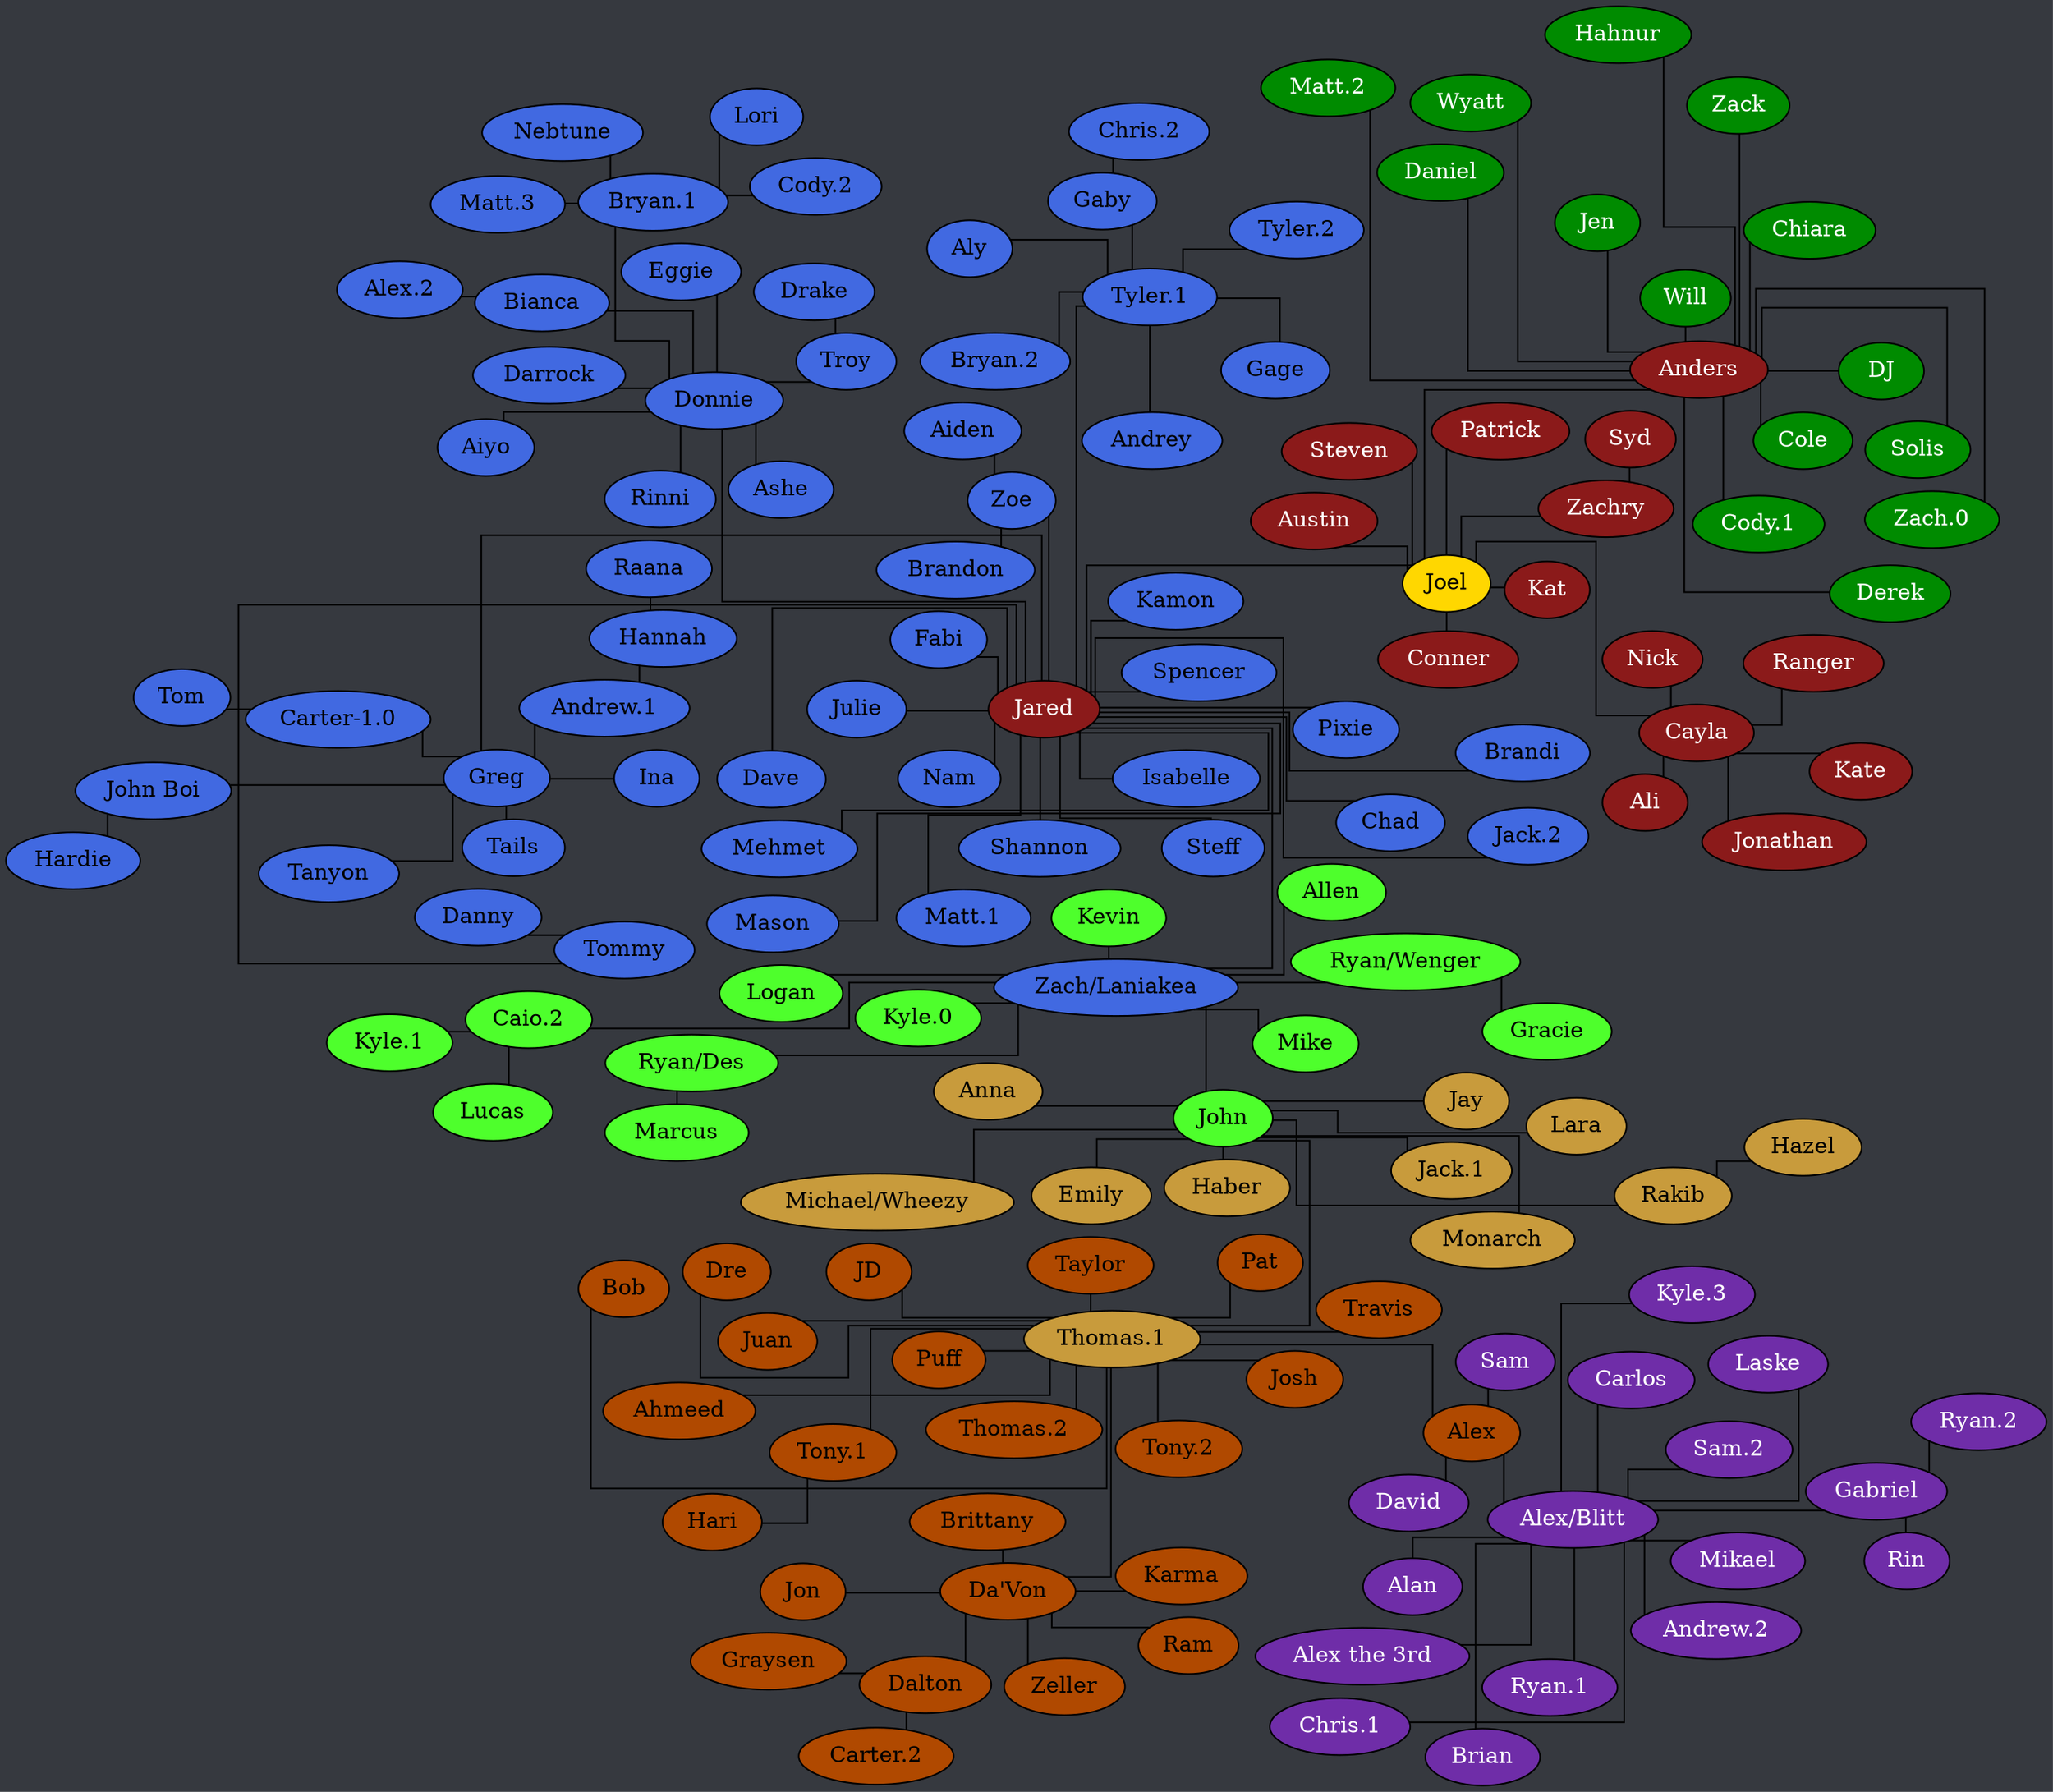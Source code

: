 strict graph {
	// Layout Configuration
	layout = neato;
	dpi = 200;
	epsilon = 0.01;
	mode = major;
	model = subset;
	overlap = false;
	splines = ortho;
	start = rand;

	// Visual Configuration
	graph [ truecolor=true bgcolor="#36393f" ];
	node [ style=filled fillcolor="gray" fontcolor="black" ];

	subgraph "Joel" {
		node [ style=filled fillcolor="firebrick4" fontcolor="white" ];
		Joel [ style=filled fillcolor="gold" fontcolor="black" ];

		Cayla -- Ali;
		Cayla -- Jonathan;
		Cayla -- Kate;
		Cayla -- Nick;
		Cayla -- Ranger;
		Joel -- Anders;
		Joel -- Austin;
		Joel -- Cayla;
		Joel -- Conner;
		Joel -- Jared;
		Joel -- Kat;
		Joel -- Patrick;
		Joel -- Steven;
		Joel -- Zachry;
		Zachry -- Syd;
	}

	subgraph "Anders" {
		node [ style=filled fillcolor="green4" fontcolor="white" ];
		// Anders [ style=filled fillcolor="green4" fontcolor="white" ];

		Anders -- Chiara;
		Anders -- "Cody.1";
		Anders -- Cole;
		Anders -- Daniel;
		Anders -- Derek;
		Anders -- DJ;
		Anders -- Hahnur;
		Anders -- Jen;
		Anders -- "Matt.2";
		Anders -- Solis;
		Anders -- Will;
		Anders -- Wyatt;
		Anders -- "Zach.0";
		Anders -- Zack;
	}

	subgraph "Jared" {
		node [ style=filled fillcolor="royalblue" fontcolor="black" ];
		// Jared [ style=filled fillcolor="royalblue" fontcolor="black" ];

		"Andrew.1" -- Hannah;
		Bianca -- "Alex.2";
		"Bryan.1" -- "Cody.2";
		"Bryan.1" -- Lori;
		"Bryan.1" -- "Matt.3";
		"Bryan.1" -- Nebtune;
		"Carter-1.0" -- Tom;
		Donnie -- Aiyo;
		Donnie -- Ashe;
		Donnie -- Bianca;
		Donnie -- "Bryan.1";
		Donnie -- Darrock;
		Donnie -- Eggie;
		Donnie -- Rinni;
		Donnie -- Troy;
		Gaby -- "Chris.2";
		Greg -- "Andrew.1";
		Greg -- "Carter-1.0";
		Greg -- Ina;
		Greg -- "John Boi";
		Greg -- Tails;
		Greg -- Tanyon;
		Hannah -- Raana;
		Jared -- Brandi;
		Jared -- Chad;
		Jared -- Dave;
		Jared -- Donnie;
		Jared -- Fabi;
		Jared -- Greg;
		Jared -- Isabelle;
		Jared -- "Jack.2";
		Jared -- Julie;
		Jared -- Kamon;
		Jared -- Mason;
		Jared -- "Matt.1";
		Jared -- Mehmet;
		Jared -- Nam;
		Jared -- Pixie;
		Jared -- Shannon;
		Jared -- Spencer;
		Jared -- Steff;
		Jared -- Tommy;
		Jared -- "Tyler.1";
		Jared -- "Zach/Laniakea";
		Jared -- Zoe;
		"John Boi" -- Hardie;
		Tommy -- Danny;
		Troy -- Drake;
		"Tyler.1" -- Aly;
		"Tyler.1" -- Andrey;
		"Tyler.1" -- "Bryan.2";
		"Tyler.1" -- Gaby;
		"Tyler.1" -- Gage;
		"Tyler.1" -- "Tyler.2";
		Zoe -- Aiden;
		Zoe -- Brandon;
	}

	subgraph "Zach/Laniakea" {
		node [ style=filled fillcolor="#4eff2c" fontcolor="black" ];
		// "Zach/Laniakea" [ style=filled fillcolor="#4eff2c" fontcolor="black" ];

		"Caio.2" -- "Kyle.1";
		"Caio.2" -- Lucas;
		"Ryan/Des" -- Marcus;
		"Ryan/Wenger" -- Gracie;
		"Zach/Laniakea" -- Allen;
		"Zach/Laniakea" -- "Caio.2";
		"Zach/Laniakea" -- John;
		"Zach/Laniakea" -- Logan;
		"Zach/Laniakea" -- Kevin;
		"Zach/Laniakea" -- "Kyle.0";
		"Zach/Laniakea" -- Mike;
		"Zach/Laniakea" -- "Ryan/Des";
		"Zach/Laniakea" -- "Ryan/Wenger";
	}

	subgraph "John" {
		node [ style=filled fillcolor="#c89b3c" fontcolor="black" ];
		// John [ style=filled fillcolor="#c89b3c" fontcolor="black" ];

		John -- Anna;
		John -- Emily;
		John -- Haber;
		John -- Jay;
		John -- "Jack.1";
		John -- Lara;
		John -- Monarch;
		John -- Rakib;
		John -- "Thomas.1";
		Rakib -- Hazel;
	}

	subgraph "John-stream" {
		// node [ style=filled fillcolor="#9147ff" fontcolor="black" ];
		node [ style=filled fillcolor="#c89b3c" fontcolor="black" ];

		John -- "Michael/Wheezy";
	}

	subgraph "Thomas.1" {
		node [ style=filled fillcolor="#b04900" fontcolor="black" ];
		// "Thomas.1" [ style=filled fillcolor="#b04900" fontcolor="black" ];

		"Da'Von" -- Brittany;
		"Da'Von" -- Dalton;
		"Da'Von" -- Jon;
		"Da'Von" -- Karma;
		"Da'Von" -- Ram;
		"Da'Von" -- Zeller;
		Dalton -- "Carter.2";
		Dalton -- Graysen;
		"Thomas.1" -- Ahmeed;
		"Thomas.1" -- Alex;
		"Thomas.1" -- Bob;
		"Thomas.1" -- "Da'Von";
		"Thomas.1" -- Dre;
		"Thomas.1" -- JD;
		"Thomas.1" -- Josh;
		"Thomas.1" -- Juan;
		"Thomas.1" -- Pat;
		"Thomas.1" -- Puff;
		"Thomas.1" -- Taylor;
		"Thomas.1" -- "Thomas.2";
		"Thomas.1" -- "Tony.1";
		"Thomas.1" -- "Tony.2";
		"Thomas.1" -- Travis;
		"Tony.1" -- Hari;
	}

	subgraph "Alex" {
		node [ style=filled fillcolor="#6f2da8" fontcolor="white" ];
		// Alex [ style=filled fillcolor="#6f2da8" fontcolor="black" ];

		Alex -- "Alex/Blitt";
		Alex -- David;
		Alex -- Sam;
		"Alex/Blitt" -- Alan;
		"Alex/Blitt" -- "Alex the 3rd";
		"Alex/Blitt" -- "Andrew.2";
		"Alex/Blitt" -- Brian;
		"Alex/Blitt" -- Carlos;
		"Alex/Blitt" -- "Chris.1";
		"Alex/Blitt" -- Gabriel;
		"Alex/Blitt" -- "Kyle.3";
		"Alex/Blitt" -- Laske;
		"Alex/Blitt" -- Mikael;
		"Alex/Blitt" -- "Ryan.1";
		"Alex/Blitt" -- "Sam.2";
		Gabriel -- Rin;
		Gabriel -- "Ryan.2";
	}
}
